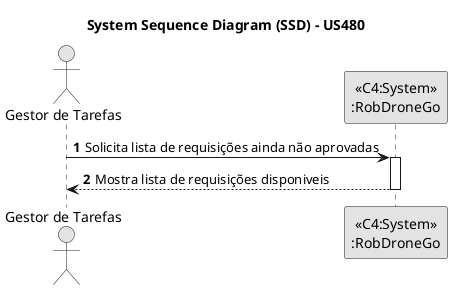 @startuml
skinparam monochrome true
skinparam packageStyle rectangle
skinparam shadowing false

title System Sequence Diagram (SSD) - US480

autonumber

actor "Gestor de Tarefas"

"Gestor de Tarefas" -> "<<C4:System>>\n:RobDroneGo": Solicita lista de requisições ainda não aprovadas
activate "<<C4:System>>\n:RobDroneGo"
"<<C4:System>>\n:RobDroneGo" --> "Gestor de Tarefas": Mostra lista de requisições disponiveis
deactivate "<<C4:System>>\n:RobDroneGo"

@enduml